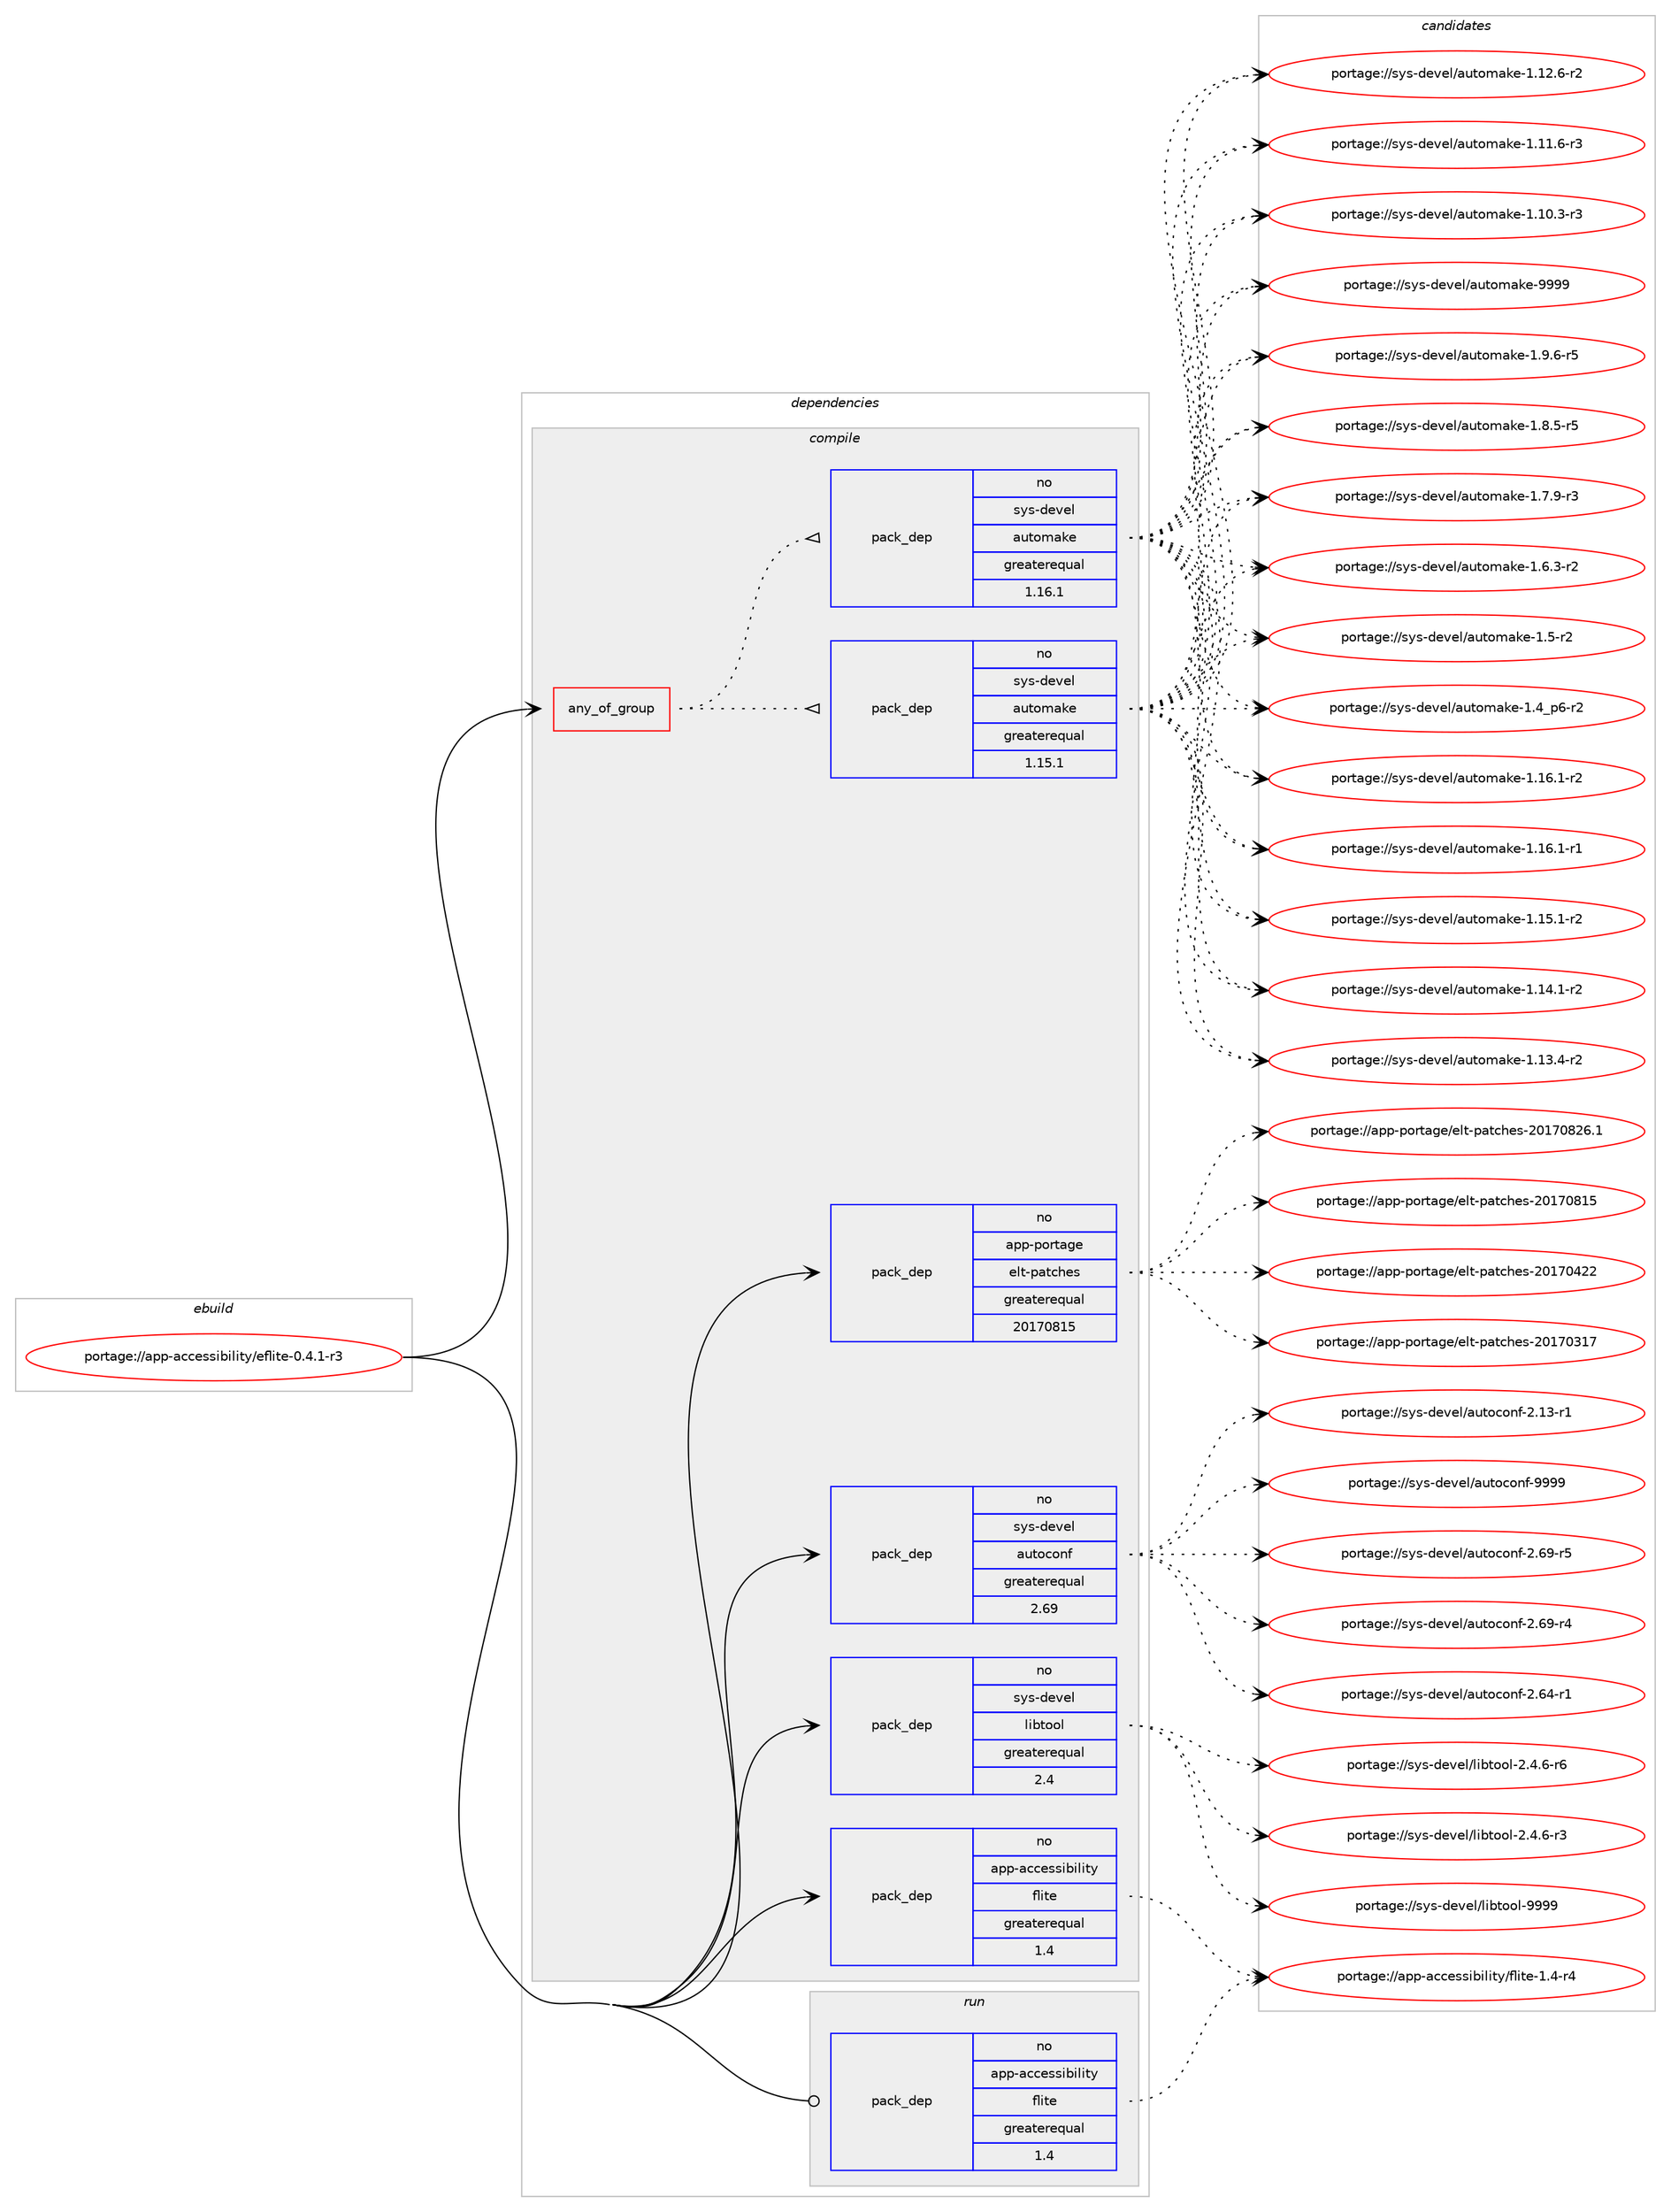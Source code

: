 digraph prolog {

# *************
# Graph options
# *************

newrank=true;
concentrate=true;
compound=true;
graph [rankdir=LR,fontname=Helvetica,fontsize=10,ranksep=1.5];#, ranksep=2.5, nodesep=0.2];
edge  [arrowhead=vee];
node  [fontname=Helvetica,fontsize=10];

# **********
# The ebuild
# **********

subgraph cluster_leftcol {
color=gray;
rank=same;
label=<<i>ebuild</i>>;
id [label="portage://app-accessibility/eflite-0.4.1-r3", color=red, width=4, href="../app-accessibility/eflite-0.4.1-r3.svg"];
}

# ****************
# The dependencies
# ****************

subgraph cluster_midcol {
color=gray;
label=<<i>dependencies</i>>;
subgraph cluster_compile {
fillcolor="#eeeeee";
style=filled;
label=<<i>compile</i>>;
subgraph any8504 {
dependency658941 [label=<<TABLE BORDER="0" CELLBORDER="1" CELLSPACING="0" CELLPADDING="4"><TR><TD CELLPADDING="10">any_of_group</TD></TR></TABLE>>, shape=none, color=red];subgraph pack494342 {
dependency658942 [label=<<TABLE BORDER="0" CELLBORDER="1" CELLSPACING="0" CELLPADDING="4" WIDTH="220"><TR><TD ROWSPAN="6" CELLPADDING="30">pack_dep</TD></TR><TR><TD WIDTH="110">no</TD></TR><TR><TD>sys-devel</TD></TR><TR><TD>automake</TD></TR><TR><TD>greaterequal</TD></TR><TR><TD>1.16.1</TD></TR></TABLE>>, shape=none, color=blue];
}
dependency658941:e -> dependency658942:w [weight=20,style="dotted",arrowhead="oinv"];
subgraph pack494343 {
dependency658943 [label=<<TABLE BORDER="0" CELLBORDER="1" CELLSPACING="0" CELLPADDING="4" WIDTH="220"><TR><TD ROWSPAN="6" CELLPADDING="30">pack_dep</TD></TR><TR><TD WIDTH="110">no</TD></TR><TR><TD>sys-devel</TD></TR><TR><TD>automake</TD></TR><TR><TD>greaterequal</TD></TR><TR><TD>1.15.1</TD></TR></TABLE>>, shape=none, color=blue];
}
dependency658941:e -> dependency658943:w [weight=20,style="dotted",arrowhead="oinv"];
}
id:e -> dependency658941:w [weight=20,style="solid",arrowhead="vee"];
subgraph pack494344 {
dependency658944 [label=<<TABLE BORDER="0" CELLBORDER="1" CELLSPACING="0" CELLPADDING="4" WIDTH="220"><TR><TD ROWSPAN="6" CELLPADDING="30">pack_dep</TD></TR><TR><TD WIDTH="110">no</TD></TR><TR><TD>app-accessibility</TD></TR><TR><TD>flite</TD></TR><TR><TD>greaterequal</TD></TR><TR><TD>1.4</TD></TR></TABLE>>, shape=none, color=blue];
}
id:e -> dependency658944:w [weight=20,style="solid",arrowhead="vee"];
subgraph pack494345 {
dependency658945 [label=<<TABLE BORDER="0" CELLBORDER="1" CELLSPACING="0" CELLPADDING="4" WIDTH="220"><TR><TD ROWSPAN="6" CELLPADDING="30">pack_dep</TD></TR><TR><TD WIDTH="110">no</TD></TR><TR><TD>app-portage</TD></TR><TR><TD>elt-patches</TD></TR><TR><TD>greaterequal</TD></TR><TR><TD>20170815</TD></TR></TABLE>>, shape=none, color=blue];
}
id:e -> dependency658945:w [weight=20,style="solid",arrowhead="vee"];
subgraph pack494346 {
dependency658946 [label=<<TABLE BORDER="0" CELLBORDER="1" CELLSPACING="0" CELLPADDING="4" WIDTH="220"><TR><TD ROWSPAN="6" CELLPADDING="30">pack_dep</TD></TR><TR><TD WIDTH="110">no</TD></TR><TR><TD>sys-devel</TD></TR><TR><TD>autoconf</TD></TR><TR><TD>greaterequal</TD></TR><TR><TD>2.69</TD></TR></TABLE>>, shape=none, color=blue];
}
id:e -> dependency658946:w [weight=20,style="solid",arrowhead="vee"];
subgraph pack494347 {
dependency658947 [label=<<TABLE BORDER="0" CELLBORDER="1" CELLSPACING="0" CELLPADDING="4" WIDTH="220"><TR><TD ROWSPAN="6" CELLPADDING="30">pack_dep</TD></TR><TR><TD WIDTH="110">no</TD></TR><TR><TD>sys-devel</TD></TR><TR><TD>libtool</TD></TR><TR><TD>greaterequal</TD></TR><TR><TD>2.4</TD></TR></TABLE>>, shape=none, color=blue];
}
id:e -> dependency658947:w [weight=20,style="solid",arrowhead="vee"];
}
subgraph cluster_compileandrun {
fillcolor="#eeeeee";
style=filled;
label=<<i>compile and run</i>>;
}
subgraph cluster_run {
fillcolor="#eeeeee";
style=filled;
label=<<i>run</i>>;
subgraph pack494348 {
dependency658948 [label=<<TABLE BORDER="0" CELLBORDER="1" CELLSPACING="0" CELLPADDING="4" WIDTH="220"><TR><TD ROWSPAN="6" CELLPADDING="30">pack_dep</TD></TR><TR><TD WIDTH="110">no</TD></TR><TR><TD>app-accessibility</TD></TR><TR><TD>flite</TD></TR><TR><TD>greaterequal</TD></TR><TR><TD>1.4</TD></TR></TABLE>>, shape=none, color=blue];
}
id:e -> dependency658948:w [weight=20,style="solid",arrowhead="odot"];
}
}

# **************
# The candidates
# **************

subgraph cluster_choices {
rank=same;
color=gray;
label=<<i>candidates</i>>;

subgraph choice494342 {
color=black;
nodesep=1;
choice115121115451001011181011084797117116111109971071014557575757 [label="portage://sys-devel/automake-9999", color=red, width=4,href="../sys-devel/automake-9999.svg"];
choice115121115451001011181011084797117116111109971071014549465746544511453 [label="portage://sys-devel/automake-1.9.6-r5", color=red, width=4,href="../sys-devel/automake-1.9.6-r5.svg"];
choice115121115451001011181011084797117116111109971071014549465646534511453 [label="portage://sys-devel/automake-1.8.5-r5", color=red, width=4,href="../sys-devel/automake-1.8.5-r5.svg"];
choice115121115451001011181011084797117116111109971071014549465546574511451 [label="portage://sys-devel/automake-1.7.9-r3", color=red, width=4,href="../sys-devel/automake-1.7.9-r3.svg"];
choice115121115451001011181011084797117116111109971071014549465446514511450 [label="portage://sys-devel/automake-1.6.3-r2", color=red, width=4,href="../sys-devel/automake-1.6.3-r2.svg"];
choice11512111545100101118101108479711711611110997107101454946534511450 [label="portage://sys-devel/automake-1.5-r2", color=red, width=4,href="../sys-devel/automake-1.5-r2.svg"];
choice115121115451001011181011084797117116111109971071014549465295112544511450 [label="portage://sys-devel/automake-1.4_p6-r2", color=red, width=4,href="../sys-devel/automake-1.4_p6-r2.svg"];
choice11512111545100101118101108479711711611110997107101454946495446494511450 [label="portage://sys-devel/automake-1.16.1-r2", color=red, width=4,href="../sys-devel/automake-1.16.1-r2.svg"];
choice11512111545100101118101108479711711611110997107101454946495446494511449 [label="portage://sys-devel/automake-1.16.1-r1", color=red, width=4,href="../sys-devel/automake-1.16.1-r1.svg"];
choice11512111545100101118101108479711711611110997107101454946495346494511450 [label="portage://sys-devel/automake-1.15.1-r2", color=red, width=4,href="../sys-devel/automake-1.15.1-r2.svg"];
choice11512111545100101118101108479711711611110997107101454946495246494511450 [label="portage://sys-devel/automake-1.14.1-r2", color=red, width=4,href="../sys-devel/automake-1.14.1-r2.svg"];
choice11512111545100101118101108479711711611110997107101454946495146524511450 [label="portage://sys-devel/automake-1.13.4-r2", color=red, width=4,href="../sys-devel/automake-1.13.4-r2.svg"];
choice11512111545100101118101108479711711611110997107101454946495046544511450 [label="portage://sys-devel/automake-1.12.6-r2", color=red, width=4,href="../sys-devel/automake-1.12.6-r2.svg"];
choice11512111545100101118101108479711711611110997107101454946494946544511451 [label="portage://sys-devel/automake-1.11.6-r3", color=red, width=4,href="../sys-devel/automake-1.11.6-r3.svg"];
choice11512111545100101118101108479711711611110997107101454946494846514511451 [label="portage://sys-devel/automake-1.10.3-r3", color=red, width=4,href="../sys-devel/automake-1.10.3-r3.svg"];
dependency658942:e -> choice115121115451001011181011084797117116111109971071014557575757:w [style=dotted,weight="100"];
dependency658942:e -> choice115121115451001011181011084797117116111109971071014549465746544511453:w [style=dotted,weight="100"];
dependency658942:e -> choice115121115451001011181011084797117116111109971071014549465646534511453:w [style=dotted,weight="100"];
dependency658942:e -> choice115121115451001011181011084797117116111109971071014549465546574511451:w [style=dotted,weight="100"];
dependency658942:e -> choice115121115451001011181011084797117116111109971071014549465446514511450:w [style=dotted,weight="100"];
dependency658942:e -> choice11512111545100101118101108479711711611110997107101454946534511450:w [style=dotted,weight="100"];
dependency658942:e -> choice115121115451001011181011084797117116111109971071014549465295112544511450:w [style=dotted,weight="100"];
dependency658942:e -> choice11512111545100101118101108479711711611110997107101454946495446494511450:w [style=dotted,weight="100"];
dependency658942:e -> choice11512111545100101118101108479711711611110997107101454946495446494511449:w [style=dotted,weight="100"];
dependency658942:e -> choice11512111545100101118101108479711711611110997107101454946495346494511450:w [style=dotted,weight="100"];
dependency658942:e -> choice11512111545100101118101108479711711611110997107101454946495246494511450:w [style=dotted,weight="100"];
dependency658942:e -> choice11512111545100101118101108479711711611110997107101454946495146524511450:w [style=dotted,weight="100"];
dependency658942:e -> choice11512111545100101118101108479711711611110997107101454946495046544511450:w [style=dotted,weight="100"];
dependency658942:e -> choice11512111545100101118101108479711711611110997107101454946494946544511451:w [style=dotted,weight="100"];
dependency658942:e -> choice11512111545100101118101108479711711611110997107101454946494846514511451:w [style=dotted,weight="100"];
}
subgraph choice494343 {
color=black;
nodesep=1;
choice115121115451001011181011084797117116111109971071014557575757 [label="portage://sys-devel/automake-9999", color=red, width=4,href="../sys-devel/automake-9999.svg"];
choice115121115451001011181011084797117116111109971071014549465746544511453 [label="portage://sys-devel/automake-1.9.6-r5", color=red, width=4,href="../sys-devel/automake-1.9.6-r5.svg"];
choice115121115451001011181011084797117116111109971071014549465646534511453 [label="portage://sys-devel/automake-1.8.5-r5", color=red, width=4,href="../sys-devel/automake-1.8.5-r5.svg"];
choice115121115451001011181011084797117116111109971071014549465546574511451 [label="portage://sys-devel/automake-1.7.9-r3", color=red, width=4,href="../sys-devel/automake-1.7.9-r3.svg"];
choice115121115451001011181011084797117116111109971071014549465446514511450 [label="portage://sys-devel/automake-1.6.3-r2", color=red, width=4,href="../sys-devel/automake-1.6.3-r2.svg"];
choice11512111545100101118101108479711711611110997107101454946534511450 [label="portage://sys-devel/automake-1.5-r2", color=red, width=4,href="../sys-devel/automake-1.5-r2.svg"];
choice115121115451001011181011084797117116111109971071014549465295112544511450 [label="portage://sys-devel/automake-1.4_p6-r2", color=red, width=4,href="../sys-devel/automake-1.4_p6-r2.svg"];
choice11512111545100101118101108479711711611110997107101454946495446494511450 [label="portage://sys-devel/automake-1.16.1-r2", color=red, width=4,href="../sys-devel/automake-1.16.1-r2.svg"];
choice11512111545100101118101108479711711611110997107101454946495446494511449 [label="portage://sys-devel/automake-1.16.1-r1", color=red, width=4,href="../sys-devel/automake-1.16.1-r1.svg"];
choice11512111545100101118101108479711711611110997107101454946495346494511450 [label="portage://sys-devel/automake-1.15.1-r2", color=red, width=4,href="../sys-devel/automake-1.15.1-r2.svg"];
choice11512111545100101118101108479711711611110997107101454946495246494511450 [label="portage://sys-devel/automake-1.14.1-r2", color=red, width=4,href="../sys-devel/automake-1.14.1-r2.svg"];
choice11512111545100101118101108479711711611110997107101454946495146524511450 [label="portage://sys-devel/automake-1.13.4-r2", color=red, width=4,href="../sys-devel/automake-1.13.4-r2.svg"];
choice11512111545100101118101108479711711611110997107101454946495046544511450 [label="portage://sys-devel/automake-1.12.6-r2", color=red, width=4,href="../sys-devel/automake-1.12.6-r2.svg"];
choice11512111545100101118101108479711711611110997107101454946494946544511451 [label="portage://sys-devel/automake-1.11.6-r3", color=red, width=4,href="../sys-devel/automake-1.11.6-r3.svg"];
choice11512111545100101118101108479711711611110997107101454946494846514511451 [label="portage://sys-devel/automake-1.10.3-r3", color=red, width=4,href="../sys-devel/automake-1.10.3-r3.svg"];
dependency658943:e -> choice115121115451001011181011084797117116111109971071014557575757:w [style=dotted,weight="100"];
dependency658943:e -> choice115121115451001011181011084797117116111109971071014549465746544511453:w [style=dotted,weight="100"];
dependency658943:e -> choice115121115451001011181011084797117116111109971071014549465646534511453:w [style=dotted,weight="100"];
dependency658943:e -> choice115121115451001011181011084797117116111109971071014549465546574511451:w [style=dotted,weight="100"];
dependency658943:e -> choice115121115451001011181011084797117116111109971071014549465446514511450:w [style=dotted,weight="100"];
dependency658943:e -> choice11512111545100101118101108479711711611110997107101454946534511450:w [style=dotted,weight="100"];
dependency658943:e -> choice115121115451001011181011084797117116111109971071014549465295112544511450:w [style=dotted,weight="100"];
dependency658943:e -> choice11512111545100101118101108479711711611110997107101454946495446494511450:w [style=dotted,weight="100"];
dependency658943:e -> choice11512111545100101118101108479711711611110997107101454946495446494511449:w [style=dotted,weight="100"];
dependency658943:e -> choice11512111545100101118101108479711711611110997107101454946495346494511450:w [style=dotted,weight="100"];
dependency658943:e -> choice11512111545100101118101108479711711611110997107101454946495246494511450:w [style=dotted,weight="100"];
dependency658943:e -> choice11512111545100101118101108479711711611110997107101454946495146524511450:w [style=dotted,weight="100"];
dependency658943:e -> choice11512111545100101118101108479711711611110997107101454946495046544511450:w [style=dotted,weight="100"];
dependency658943:e -> choice11512111545100101118101108479711711611110997107101454946494946544511451:w [style=dotted,weight="100"];
dependency658943:e -> choice11512111545100101118101108479711711611110997107101454946494846514511451:w [style=dotted,weight="100"];
}
subgraph choice494344 {
color=black;
nodesep=1;
choice97112112459799991011151151059810510810511612147102108105116101454946524511452 [label="portage://app-accessibility/flite-1.4-r4", color=red, width=4,href="../app-accessibility/flite-1.4-r4.svg"];
dependency658944:e -> choice97112112459799991011151151059810510810511612147102108105116101454946524511452:w [style=dotted,weight="100"];
}
subgraph choice494345 {
color=black;
nodesep=1;
choice971121124511211111411697103101471011081164511297116991041011154550484955485650544649 [label="portage://app-portage/elt-patches-20170826.1", color=red, width=4,href="../app-portage/elt-patches-20170826.1.svg"];
choice97112112451121111141169710310147101108116451129711699104101115455048495548564953 [label="portage://app-portage/elt-patches-20170815", color=red, width=4,href="../app-portage/elt-patches-20170815.svg"];
choice97112112451121111141169710310147101108116451129711699104101115455048495548525050 [label="portage://app-portage/elt-patches-20170422", color=red, width=4,href="../app-portage/elt-patches-20170422.svg"];
choice97112112451121111141169710310147101108116451129711699104101115455048495548514955 [label="portage://app-portage/elt-patches-20170317", color=red, width=4,href="../app-portage/elt-patches-20170317.svg"];
dependency658945:e -> choice971121124511211111411697103101471011081164511297116991041011154550484955485650544649:w [style=dotted,weight="100"];
dependency658945:e -> choice97112112451121111141169710310147101108116451129711699104101115455048495548564953:w [style=dotted,weight="100"];
dependency658945:e -> choice97112112451121111141169710310147101108116451129711699104101115455048495548525050:w [style=dotted,weight="100"];
dependency658945:e -> choice97112112451121111141169710310147101108116451129711699104101115455048495548514955:w [style=dotted,weight="100"];
}
subgraph choice494346 {
color=black;
nodesep=1;
choice115121115451001011181011084797117116111991111101024557575757 [label="portage://sys-devel/autoconf-9999", color=red, width=4,href="../sys-devel/autoconf-9999.svg"];
choice1151211154510010111810110847971171161119911111010245504654574511453 [label="portage://sys-devel/autoconf-2.69-r5", color=red, width=4,href="../sys-devel/autoconf-2.69-r5.svg"];
choice1151211154510010111810110847971171161119911111010245504654574511452 [label="portage://sys-devel/autoconf-2.69-r4", color=red, width=4,href="../sys-devel/autoconf-2.69-r4.svg"];
choice1151211154510010111810110847971171161119911111010245504654524511449 [label="portage://sys-devel/autoconf-2.64-r1", color=red, width=4,href="../sys-devel/autoconf-2.64-r1.svg"];
choice1151211154510010111810110847971171161119911111010245504649514511449 [label="portage://sys-devel/autoconf-2.13-r1", color=red, width=4,href="../sys-devel/autoconf-2.13-r1.svg"];
dependency658946:e -> choice115121115451001011181011084797117116111991111101024557575757:w [style=dotted,weight="100"];
dependency658946:e -> choice1151211154510010111810110847971171161119911111010245504654574511453:w [style=dotted,weight="100"];
dependency658946:e -> choice1151211154510010111810110847971171161119911111010245504654574511452:w [style=dotted,weight="100"];
dependency658946:e -> choice1151211154510010111810110847971171161119911111010245504654524511449:w [style=dotted,weight="100"];
dependency658946:e -> choice1151211154510010111810110847971171161119911111010245504649514511449:w [style=dotted,weight="100"];
}
subgraph choice494347 {
color=black;
nodesep=1;
choice1151211154510010111810110847108105981161111111084557575757 [label="portage://sys-devel/libtool-9999", color=red, width=4,href="../sys-devel/libtool-9999.svg"];
choice1151211154510010111810110847108105981161111111084550465246544511454 [label="portage://sys-devel/libtool-2.4.6-r6", color=red, width=4,href="../sys-devel/libtool-2.4.6-r6.svg"];
choice1151211154510010111810110847108105981161111111084550465246544511451 [label="portage://sys-devel/libtool-2.4.6-r3", color=red, width=4,href="../sys-devel/libtool-2.4.6-r3.svg"];
dependency658947:e -> choice1151211154510010111810110847108105981161111111084557575757:w [style=dotted,weight="100"];
dependency658947:e -> choice1151211154510010111810110847108105981161111111084550465246544511454:w [style=dotted,weight="100"];
dependency658947:e -> choice1151211154510010111810110847108105981161111111084550465246544511451:w [style=dotted,weight="100"];
}
subgraph choice494348 {
color=black;
nodesep=1;
choice97112112459799991011151151059810510810511612147102108105116101454946524511452 [label="portage://app-accessibility/flite-1.4-r4", color=red, width=4,href="../app-accessibility/flite-1.4-r4.svg"];
dependency658948:e -> choice97112112459799991011151151059810510810511612147102108105116101454946524511452:w [style=dotted,weight="100"];
}
}

}
